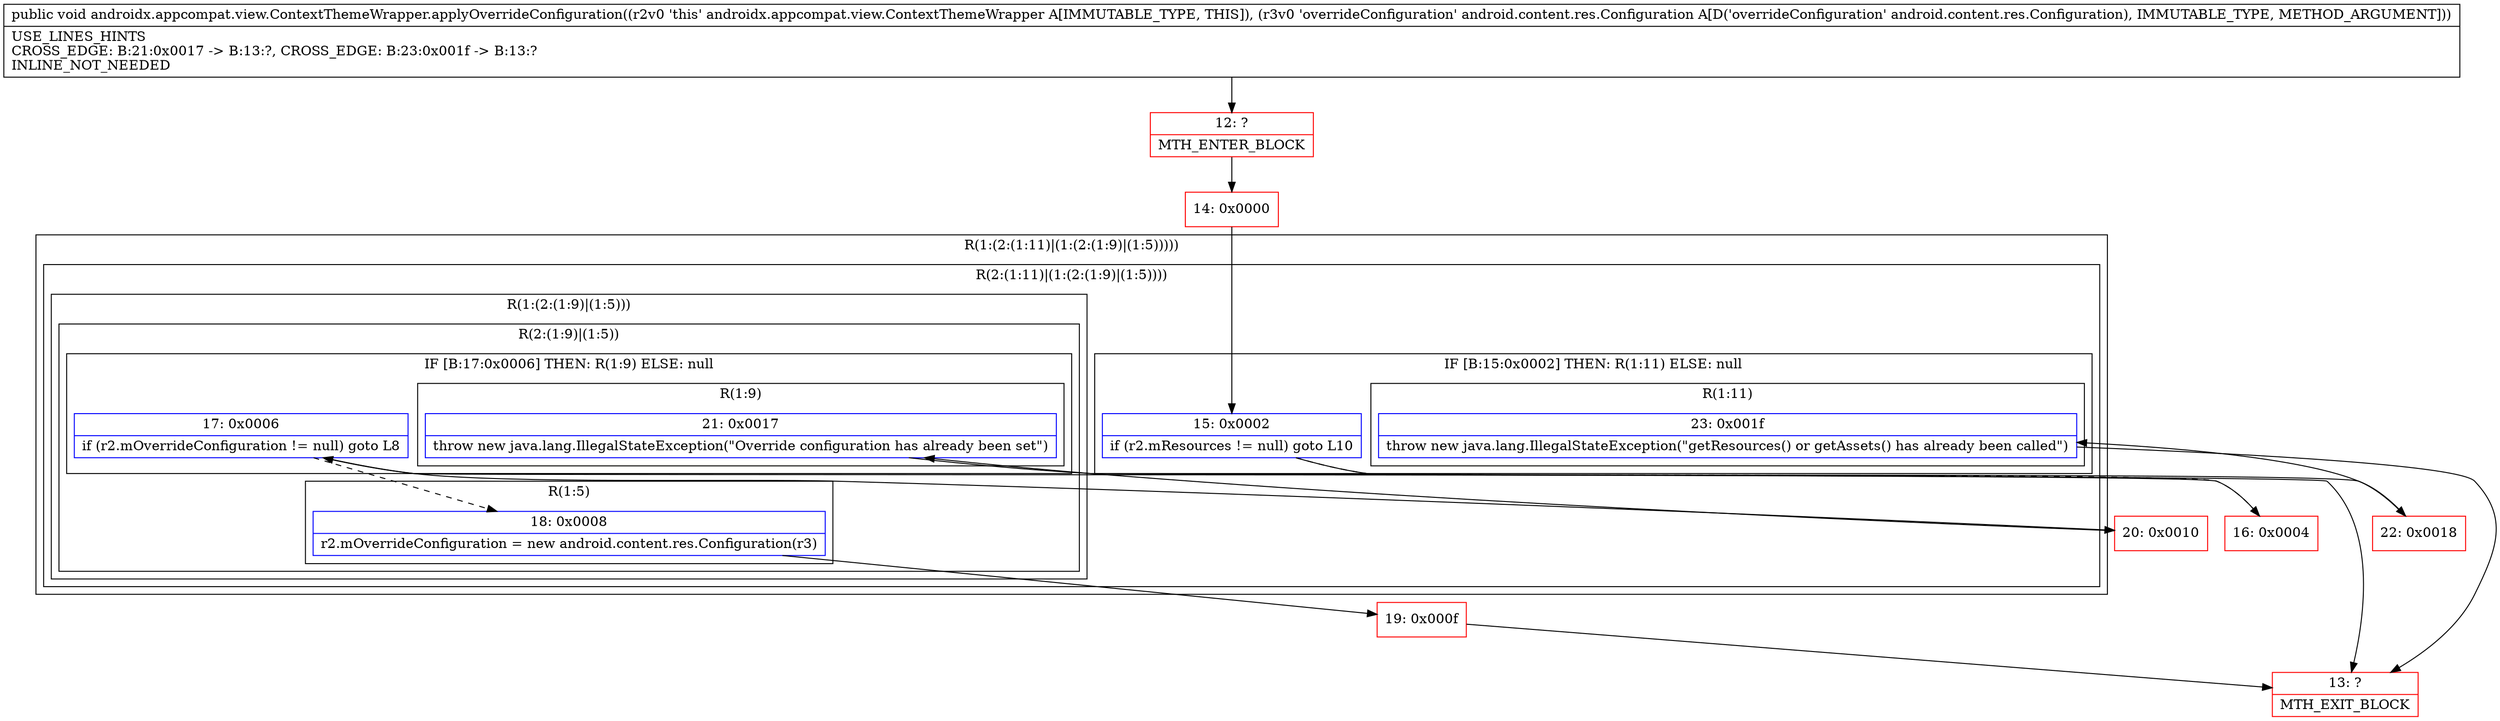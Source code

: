 digraph "CFG forandroidx.appcompat.view.ContextThemeWrapper.applyOverrideConfiguration(Landroid\/content\/res\/Configuration;)V" {
subgraph cluster_Region_709599447 {
label = "R(1:(2:(1:11)|(1:(2:(1:9)|(1:5)))))";
node [shape=record,color=blue];
subgraph cluster_Region_44709264 {
label = "R(2:(1:11)|(1:(2:(1:9)|(1:5))))";
node [shape=record,color=blue];
subgraph cluster_IfRegion_1837363923 {
label = "IF [B:15:0x0002] THEN: R(1:11) ELSE: null";
node [shape=record,color=blue];
Node_15 [shape=record,label="{15\:\ 0x0002|if (r2.mResources != null) goto L10\l}"];
subgraph cluster_Region_912225476 {
label = "R(1:11)";
node [shape=record,color=blue];
Node_23 [shape=record,label="{23\:\ 0x001f|throw new java.lang.IllegalStateException(\"getResources() or getAssets() has already been called\")\l}"];
}
}
subgraph cluster_Region_1097148352 {
label = "R(1:(2:(1:9)|(1:5)))";
node [shape=record,color=blue];
subgraph cluster_Region_313564361 {
label = "R(2:(1:9)|(1:5))";
node [shape=record,color=blue];
subgraph cluster_IfRegion_1624764710 {
label = "IF [B:17:0x0006] THEN: R(1:9) ELSE: null";
node [shape=record,color=blue];
Node_17 [shape=record,label="{17\:\ 0x0006|if (r2.mOverrideConfiguration != null) goto L8\l}"];
subgraph cluster_Region_769867948 {
label = "R(1:9)";
node [shape=record,color=blue];
Node_21 [shape=record,label="{21\:\ 0x0017|throw new java.lang.IllegalStateException(\"Override configuration has already been set\")\l}"];
}
}
subgraph cluster_Region_1171274231 {
label = "R(1:5)";
node [shape=record,color=blue];
Node_18 [shape=record,label="{18\:\ 0x0008|r2.mOverrideConfiguration = new android.content.res.Configuration(r3)\l}"];
}
}
}
}
}
Node_12 [shape=record,color=red,label="{12\:\ ?|MTH_ENTER_BLOCK\l}"];
Node_14 [shape=record,color=red,label="{14\:\ 0x0000}"];
Node_16 [shape=record,color=red,label="{16\:\ 0x0004}"];
Node_19 [shape=record,color=red,label="{19\:\ 0x000f}"];
Node_13 [shape=record,color=red,label="{13\:\ ?|MTH_EXIT_BLOCK\l}"];
Node_20 [shape=record,color=red,label="{20\:\ 0x0010}"];
Node_22 [shape=record,color=red,label="{22\:\ 0x0018}"];
MethodNode[shape=record,label="{public void androidx.appcompat.view.ContextThemeWrapper.applyOverrideConfiguration((r2v0 'this' androidx.appcompat.view.ContextThemeWrapper A[IMMUTABLE_TYPE, THIS]), (r3v0 'overrideConfiguration' android.content.res.Configuration A[D('overrideConfiguration' android.content.res.Configuration), IMMUTABLE_TYPE, METHOD_ARGUMENT]))  | USE_LINES_HINTS\lCROSS_EDGE: B:21:0x0017 \-\> B:13:?, CROSS_EDGE: B:23:0x001f \-\> B:13:?\lINLINE_NOT_NEEDED\l}"];
MethodNode -> Node_12;Node_15 -> Node_16[style=dashed];
Node_15 -> Node_22;
Node_23 -> Node_13;
Node_17 -> Node_18[style=dashed];
Node_17 -> Node_20;
Node_21 -> Node_13;
Node_18 -> Node_19;
Node_12 -> Node_14;
Node_14 -> Node_15;
Node_16 -> Node_17;
Node_19 -> Node_13;
Node_20 -> Node_21;
Node_22 -> Node_23;
}

